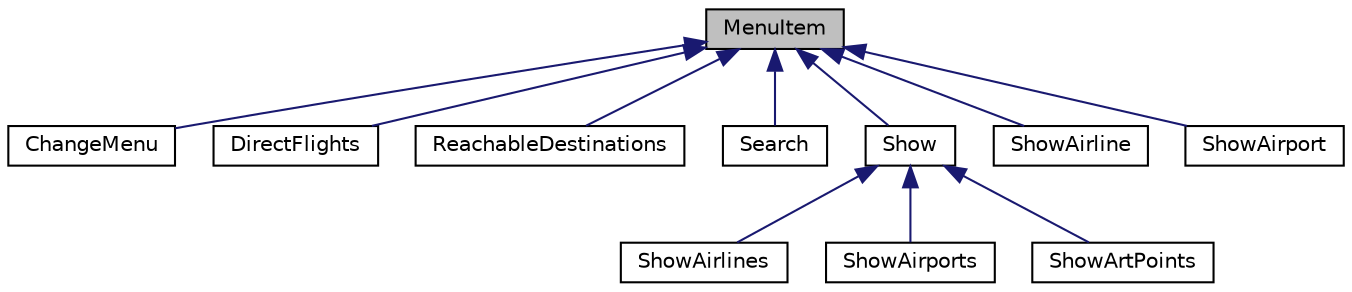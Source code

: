 digraph "MenuItem"
{
 // LATEX_PDF_SIZE
  edge [fontname="Helvetica",fontsize="10",labelfontname="Helvetica",labelfontsize="10"];
  node [fontname="Helvetica",fontsize="10",shape=record];
  Node1 [label="MenuItem",height=0.2,width=0.4,color="black", fillcolor="grey75", style="filled", fontcolor="black",tooltip=" "];
  Node1 -> Node2 [dir="back",color="midnightblue",fontsize="10",style="solid",fontname="Helvetica"];
  Node2 [label="ChangeMenu",height=0.2,width=0.4,color="black", fillcolor="white", style="filled",URL="$class_change_menu.html",tooltip=" "];
  Node1 -> Node3 [dir="back",color="midnightblue",fontsize="10",style="solid",fontname="Helvetica"];
  Node3 [label="DirectFlights",height=0.2,width=0.4,color="black", fillcolor="white", style="filled",URL="$class_direct_flights.html",tooltip=" "];
  Node1 -> Node4 [dir="back",color="midnightblue",fontsize="10",style="solid",fontname="Helvetica"];
  Node4 [label="ReachableDestinations",height=0.2,width=0.4,color="black", fillcolor="white", style="filled",URL="$class_reachable_destinations.html",tooltip=" "];
  Node1 -> Node5 [dir="back",color="midnightblue",fontsize="10",style="solid",fontname="Helvetica"];
  Node5 [label="Search",height=0.2,width=0.4,color="black", fillcolor="white", style="filled",URL="$class_search.html",tooltip=" "];
  Node1 -> Node6 [dir="back",color="midnightblue",fontsize="10",style="solid",fontname="Helvetica"];
  Node6 [label="Show",height=0.2,width=0.4,color="black", fillcolor="white", style="filled",URL="$class_show.html",tooltip=" "];
  Node6 -> Node7 [dir="back",color="midnightblue",fontsize="10",style="solid",fontname="Helvetica"];
  Node7 [label="ShowAirlines",height=0.2,width=0.4,color="black", fillcolor="white", style="filled",URL="$class_show_airlines.html",tooltip=" "];
  Node6 -> Node8 [dir="back",color="midnightblue",fontsize="10",style="solid",fontname="Helvetica"];
  Node8 [label="ShowAirports",height=0.2,width=0.4,color="black", fillcolor="white", style="filled",URL="$class_show_airports.html",tooltip=" "];
  Node6 -> Node9 [dir="back",color="midnightblue",fontsize="10",style="solid",fontname="Helvetica"];
  Node9 [label="ShowArtPoints",height=0.2,width=0.4,color="black", fillcolor="white", style="filled",URL="$class_show_art_points.html",tooltip=" "];
  Node1 -> Node10 [dir="back",color="midnightblue",fontsize="10",style="solid",fontname="Helvetica"];
  Node10 [label="ShowAirline",height=0.2,width=0.4,color="black", fillcolor="white", style="filled",URL="$class_show_airline.html",tooltip=" "];
  Node1 -> Node11 [dir="back",color="midnightblue",fontsize="10",style="solid",fontname="Helvetica"];
  Node11 [label="ShowAirport",height=0.2,width=0.4,color="black", fillcolor="white", style="filled",URL="$class_show_airport.html",tooltip=" "];
}
